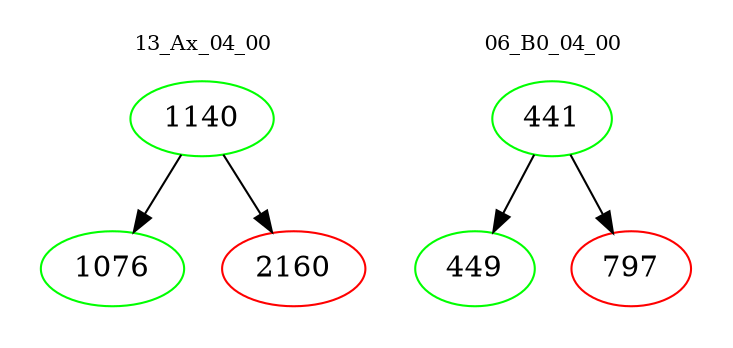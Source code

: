 digraph{
subgraph cluster_0 {
color = white
label = "13_Ax_04_00";
fontsize=10;
T0_1140 [label="1140", color="green"]
T0_1140 -> T0_1076 [color="black"]
T0_1076 [label="1076", color="green"]
T0_1140 -> T0_2160 [color="black"]
T0_2160 [label="2160", color="red"]
}
subgraph cluster_1 {
color = white
label = "06_B0_04_00";
fontsize=10;
T1_441 [label="441", color="green"]
T1_441 -> T1_449 [color="black"]
T1_449 [label="449", color="green"]
T1_441 -> T1_797 [color="black"]
T1_797 [label="797", color="red"]
}
}
